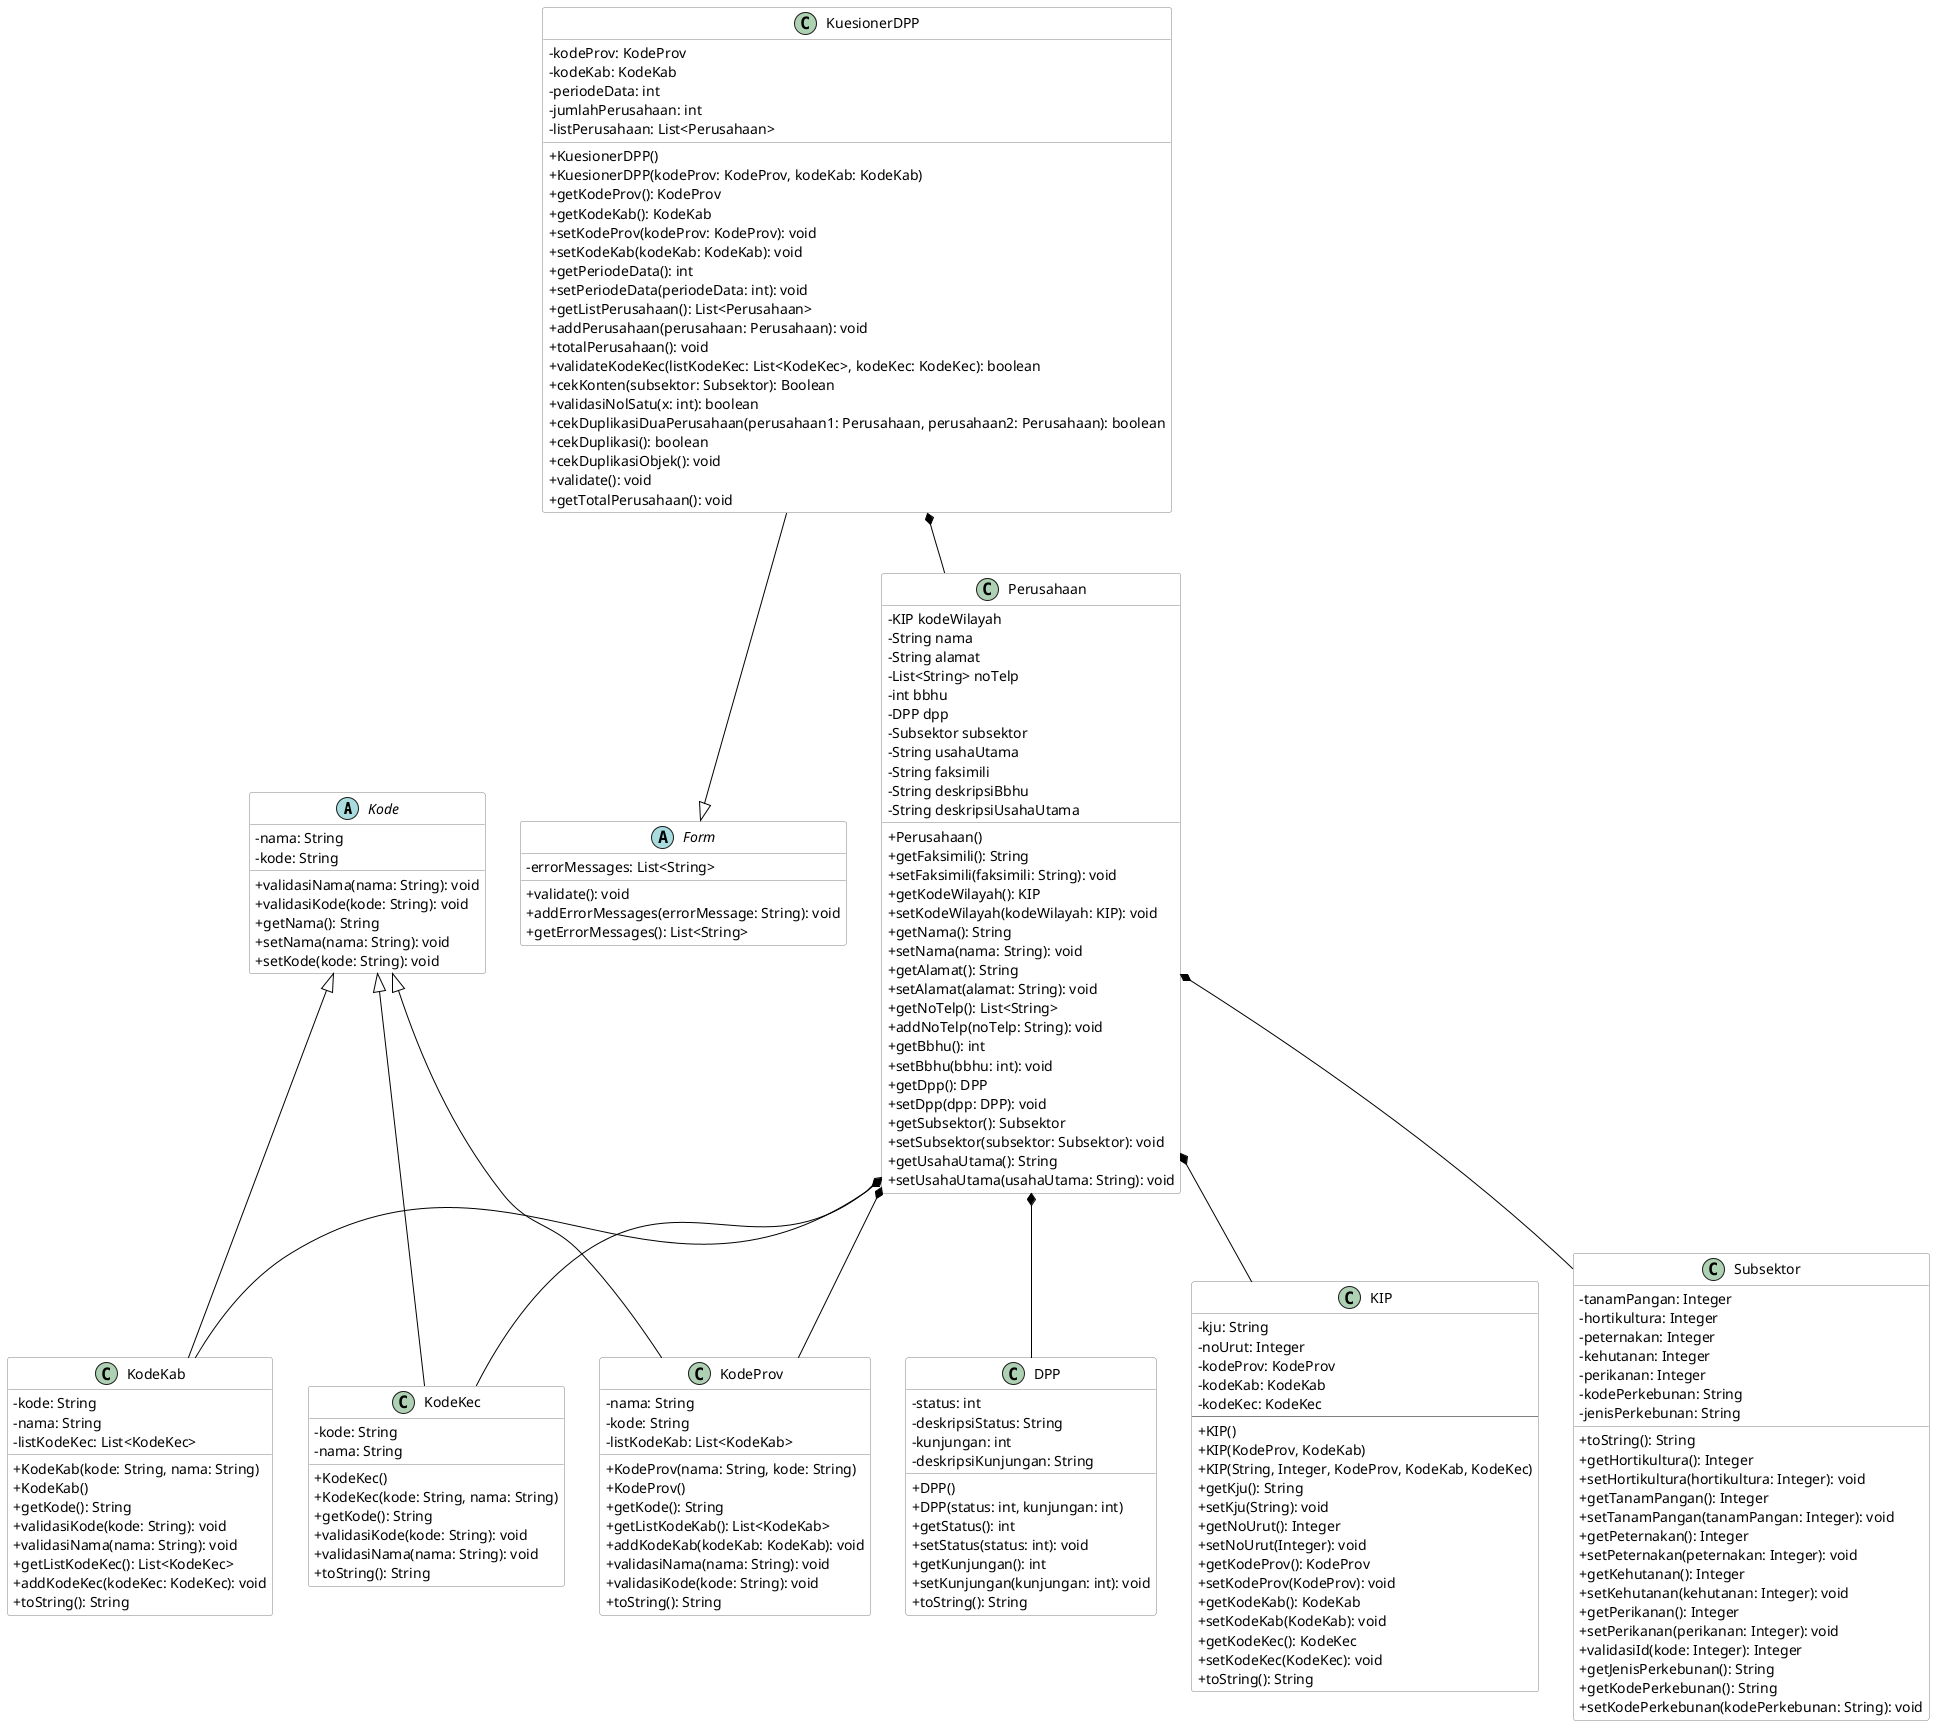 @startuml

skinparam classAttributeIconSize 0

skinparam class {
    BackgroundColor white
    ArrowColor black
    BorderColor gray
}

abstract class Kode {
    -nama: String
    -kode: String
    +validasiNama(nama: String): void
    +validasiKode(kode: String): void
    +getNama(): String
    +setNama(nama: String): void
    +setKode(kode: String): void
}

class DPP {
    - status: int
    - deskripsiStatus: String
    - kunjungan: int
    - deskripsiKunjungan: String
    + DPP()
    + DPP(status: int, kunjungan: int)
    + getStatus(): int
    + setStatus(status: int): void
    + getKunjungan(): int
    + setKunjungan(kunjungan: int): void
    + toString(): String
}

class KIP {
    - kju: String
    - noUrut: Integer
    - kodeProv: KodeProv
    - kodeKab: KodeKab
    - kodeKec: KodeKec
    --
    + KIP()
    + KIP(KodeProv, KodeKab)
    + KIP(String, Integer, KodeProv, KodeKab, KodeKec)
    + getKju(): String
    + setKju(String): void
    + getNoUrut(): Integer
    + setNoUrut(Integer): void
    + getKodeProv(): KodeProv
    + setKodeProv(KodeProv): void
    + getKodeKab(): KodeKab
    + setKodeKab(KodeKab): void
    + getKodeKec(): KodeKec
    + setKodeKec(KodeKec): void
    + toString(): String
}

class KodeKab {
    -kode: String
    -nama: String
    -listKodeKec: List<KodeKec>
    +KodeKab(kode: String, nama: String)
    +KodeKab()
    +getKode(): String
    +validasiKode(kode: String): void
    +validasiNama(nama: String): void
    +getListKodeKec(): List<KodeKec>
    +addKodeKec(kodeKec: KodeKec): void
    +toString(): String
}

class KodeKec {
    -kode: String
    -nama: String
    +KodeKec()
    +KodeKec(kode: String, nama: String)
    +getKode(): String
    +validasiKode(kode: String): void
    +validasiNama(nama: String): void
    +toString(): String
}


class KodeProv {
    -nama: String
    -kode: String
    -listKodeKab: List<KodeKab>
    +KodeProv(nama: String, kode: String)
    +KodeProv()
    +getKode(): String
    +getListKodeKab(): List<KodeKab>
    +addKodeKab(kodeKab: KodeKab): void
    +validasiNama(nama: String): void
    +validasiKode(kode: String): void
    +toString(): String
}

class Perusahaan {
    - KIP kodeWilayah
    - String nama
    - String alamat
    - List<String> noTelp
    - int bbhu
    - DPP dpp
    - Subsektor subsektor
    - String usahaUtama
    - String faksimili
    - String deskripsiBbhu
    - String deskripsiUsahaUtama
    + Perusahaan()
    + getFaksimili(): String
    + setFaksimili(faksimili: String): void
    + getKodeWilayah(): KIP
    + setKodeWilayah(kodeWilayah: KIP): void
    + getNama(): String
    + setNama(nama: String): void
    + getAlamat(): String
    + setAlamat(alamat: String): void
    + getNoTelp(): List<String>
    + addNoTelp(noTelp: String): void
    + getBbhu(): int
    + setBbhu(bbhu: int): void
    + getDpp(): DPP
    + setDpp(dpp: DPP): void
    + getSubsektor(): Subsektor
    + setSubsektor(subsektor: Subsektor): void
    + getUsahaUtama(): String
    + setUsahaUtama(usahaUtama: String): void
}

class Subsektor {
    - tanamPangan: Integer
    - hortikultura: Integer
    - peternakan: Integer
    - kehutanan: Integer
    - perikanan: Integer
    - kodePerkebunan: String
    - jenisPerkebunan: String
    
    + toString(): String
    + getHortikultura(): Integer
    + setHortikultura(hortikultura: Integer): void
    + getTanamPangan(): Integer
    + setTanamPangan(tanamPangan: Integer): void
    + getPeternakan(): Integer
    + setPeternakan(peternakan: Integer): void
    + getKehutanan(): Integer
    + setKehutanan(kehutanan: Integer): void
    + getPerikanan(): Integer
    + setPerikanan(perikanan: Integer): void
    + validasiId(kode: Integer): Integer
    + getJenisPerkebunan(): String
    + getKodePerkebunan(): String
    + setKodePerkebunan(kodePerkebunan: String): void
}

Kode <|-- KodeProv
Kode <|-- KodeKab
Kode <|-- KodeKec

abstract class Form {
    - errorMessages: List<String>
    + validate(): void
    + addErrorMessages(errorMessage: String): void
    + getErrorMessages(): List<String>
}

class KuesionerDPP {
    - kodeProv: KodeProv
    - kodeKab: KodeKab
    - periodeData: int
    - jumlahPerusahaan: int
    - listPerusahaan: List<Perusahaan>
    + KuesionerDPP()
    + KuesionerDPP(kodeProv: KodeProv, kodeKab: KodeKab)
    + getKodeProv(): KodeProv
    + getKodeKab(): KodeKab
    + setKodeProv(kodeProv: KodeProv): void
    + setKodeKab(kodeKab: KodeKab): void
    + getPeriodeData(): int
    + setPeriodeData(periodeData: int): void
    + getListPerusahaan(): List<Perusahaan>
    + addPerusahaan(perusahaan: Perusahaan): void
    + totalPerusahaan(): void
    + validateKodeKec(listKodeKec: List<KodeKec>, kodeKec: KodeKec): boolean
    + cekKonten(subsektor: Subsektor): Boolean
    + validasiNolSatu(x: int): boolean
    + cekDuplikasiDuaPerusahaan(perusahaan1: Perusahaan, perusahaan2: Perusahaan): boolean
    + cekDuplikasi(): boolean
    + cekDuplikasiObjek(): void
    + validate(): void
    + getTotalPerusahaan(): void
}

KuesionerDPP --|> Form
KuesionerDPP *-- Perusahaan
Perusahaan *-- DPP
Perusahaan *-- KIP
Perusahaan *-- KodeProv
Perusahaan *-- KodeKab
Perusahaan *-- KodeKec
Perusahaan *-- Subsektor


@enduml
